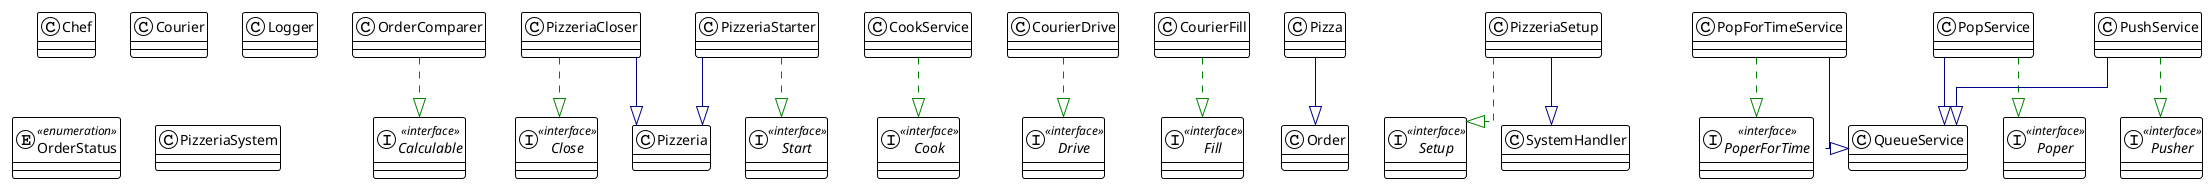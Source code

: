 @startuml

!theme plain
top to bottom direction
skinparam linetype ortho

interface Calculable << interface >>
class Chef
interface Close << interface >>
interface Cook << interface >>
class CookService
class Courier
class CourierDrive
class CourierFill
interface Drive << interface >>
interface Fill << interface >>
class Logger
class Order
class OrderComparer
enum OrderStatus << enumeration >>
class Pizza
class Pizzeria
class PizzeriaCloser
class PizzeriaSetup
class PizzeriaStarter
class PizzeriaSystem
class PopForTimeService
class PopService
interface Poper << interface >>
interface PoperForTime << interface >>
class PushService
interface Pusher << interface >>
class QueueService
interface Setup << interface >>
interface Start << interface >>
class SystemHandler

CookService        -[#008200,dashed]-^  Cook              
CourierDrive       -[#008200,dashed]-^  Drive             
CourierFill        -[#008200,dashed]-^  Fill              
OrderComparer      -[#008200,dashed]-^  Calculable        
Pizza              -[#000082,plain]-^  Order             
PizzeriaCloser     -[#008200,dashed]-^  Close             
PizzeriaCloser     -[#000082,plain]-^  Pizzeria          
PizzeriaSetup      -[#008200,dashed]-^  Setup             
PizzeriaSetup      -[#000082,plain]-^  SystemHandler     
PizzeriaStarter    -[#000082,plain]-^  Pizzeria          
PizzeriaStarter    -[#008200,dashed]-^  Start             
PopForTimeService  -[#008200,dashed]-^  PoperForTime      
PopForTimeService  -[#000082,plain]-^  QueueService      
PopService         -[#008200,dashed]-^  Poper             
PopService         -[#000082,plain]-^  QueueService      
PushService        -[#008200,dashed]-^  Pusher            
PushService        -[#000082,plain]-^  QueueService      
@enduml
